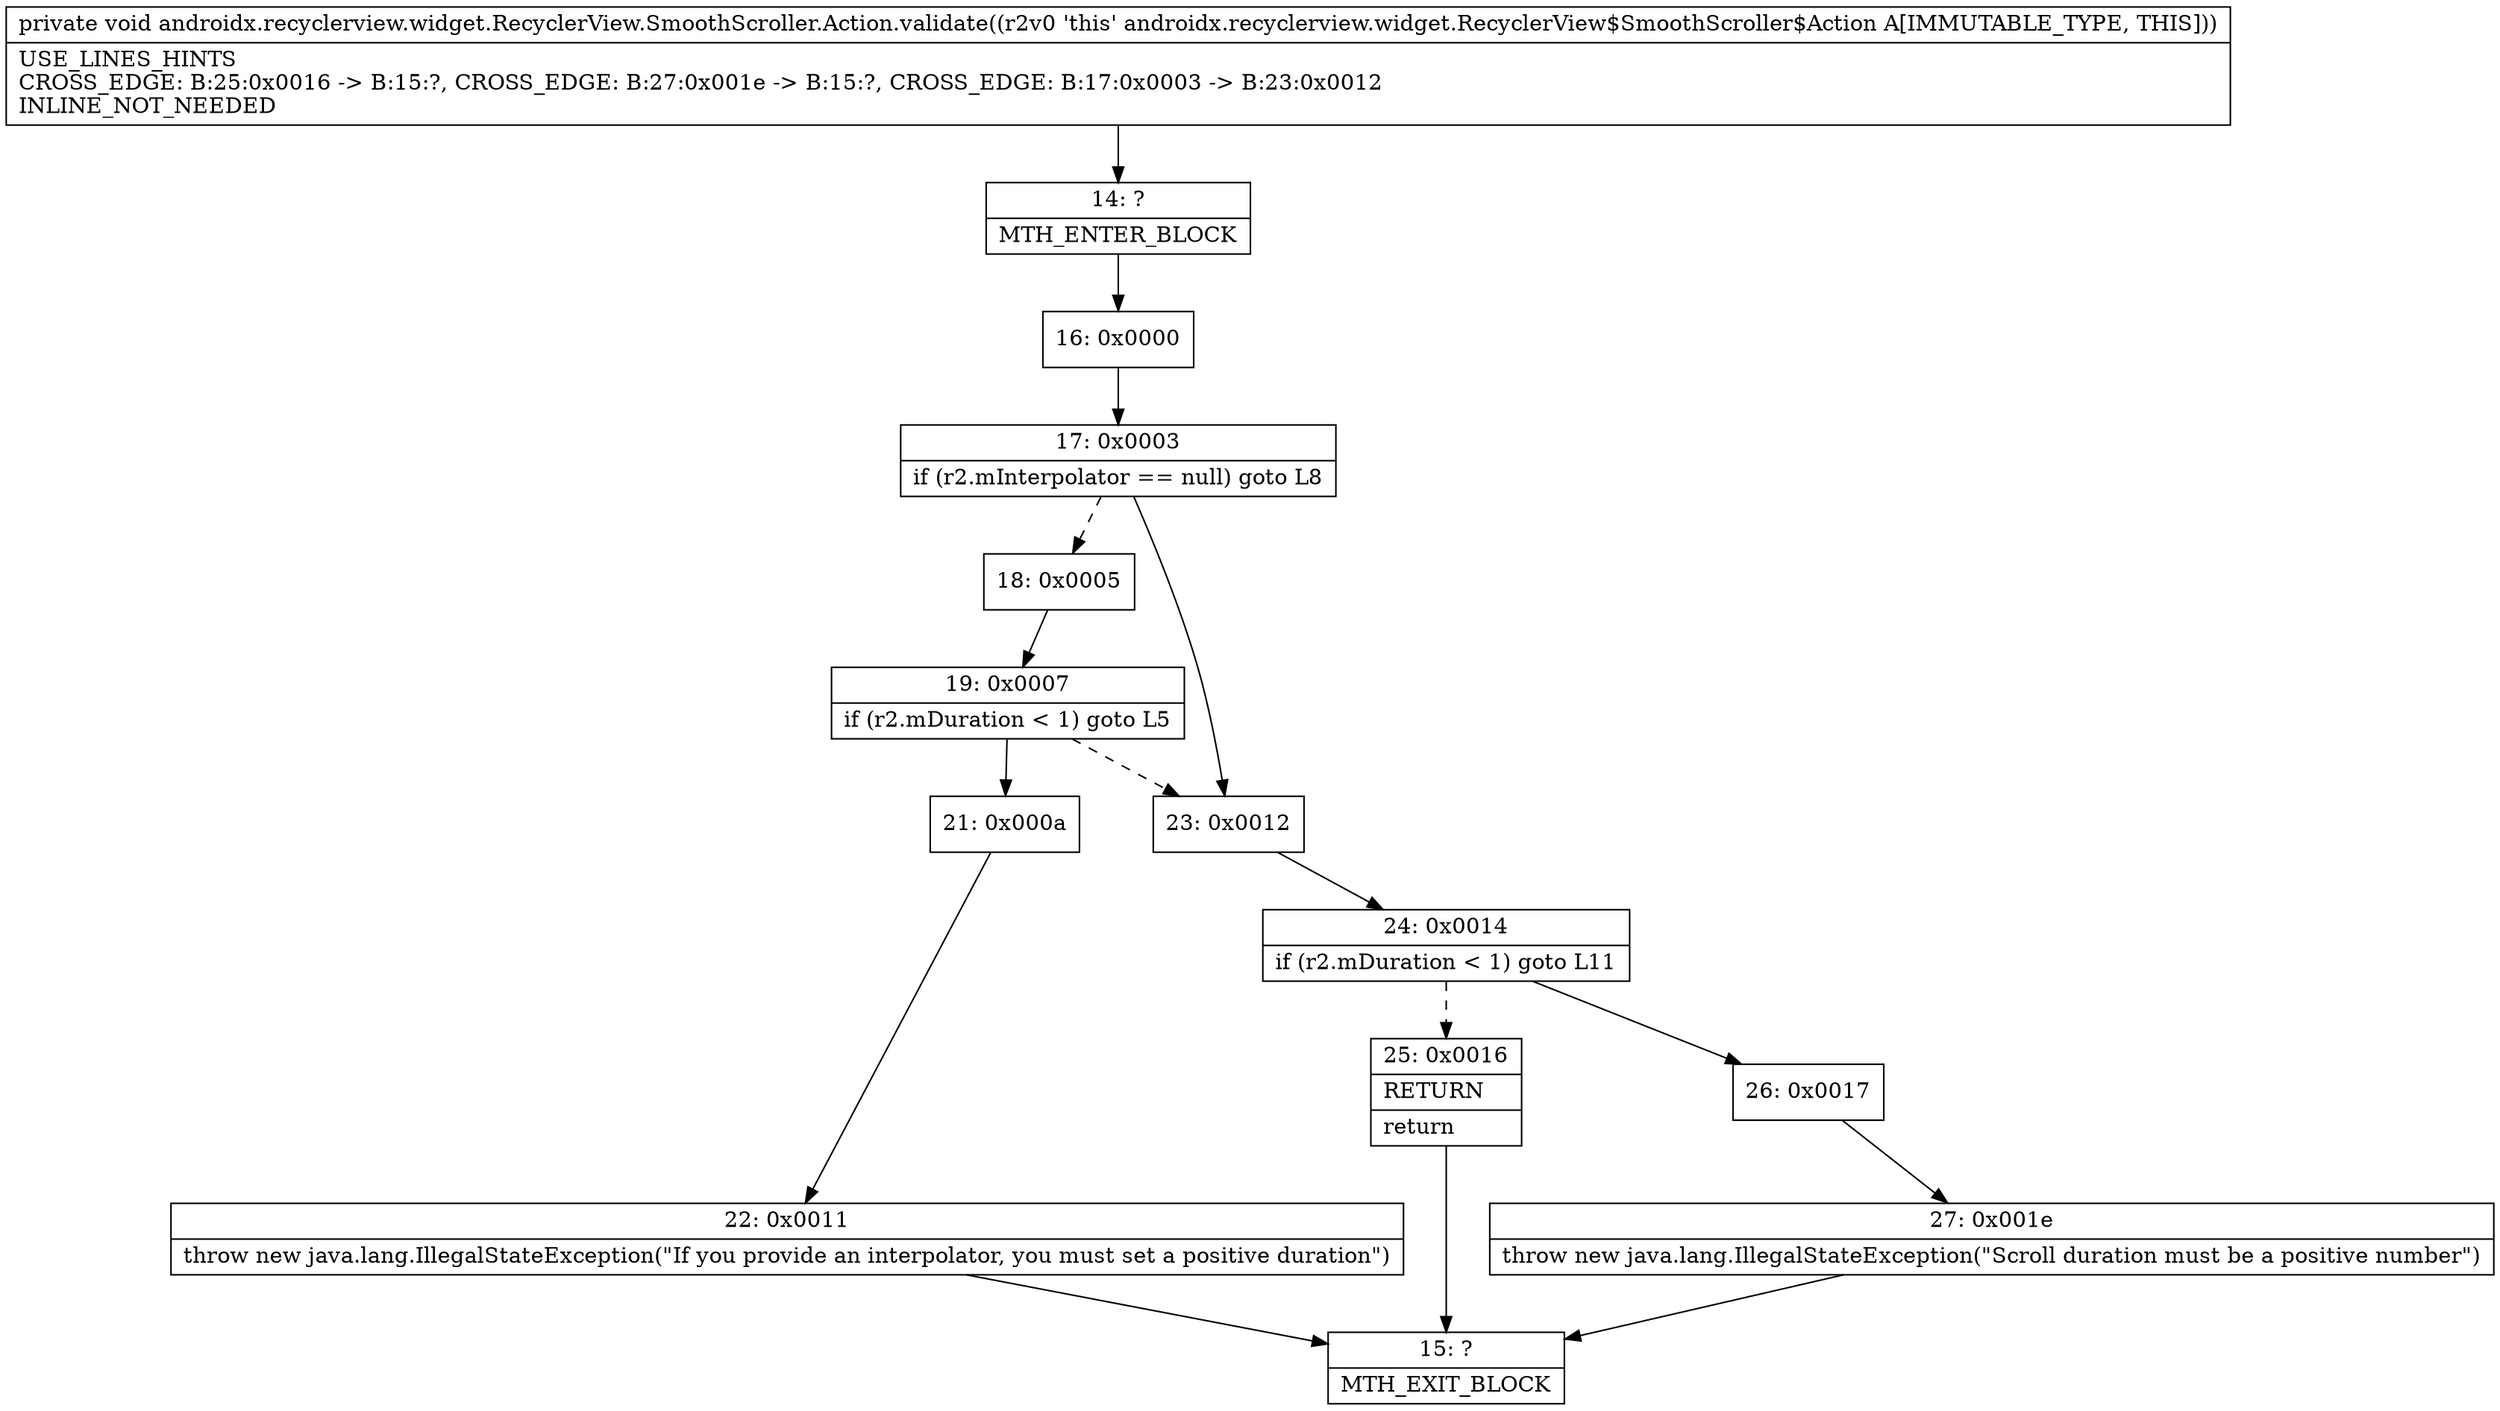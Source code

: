 digraph "CFG forandroidx.recyclerview.widget.RecyclerView.SmoothScroller.Action.validate()V" {
Node_14 [shape=record,label="{14\:\ ?|MTH_ENTER_BLOCK\l}"];
Node_16 [shape=record,label="{16\:\ 0x0000}"];
Node_17 [shape=record,label="{17\:\ 0x0003|if (r2.mInterpolator == null) goto L8\l}"];
Node_18 [shape=record,label="{18\:\ 0x0005}"];
Node_19 [shape=record,label="{19\:\ 0x0007|if (r2.mDuration \< 1) goto L5\l}"];
Node_21 [shape=record,label="{21\:\ 0x000a}"];
Node_22 [shape=record,label="{22\:\ 0x0011|throw new java.lang.IllegalStateException(\"If you provide an interpolator, you must set a positive duration\")\l}"];
Node_15 [shape=record,label="{15\:\ ?|MTH_EXIT_BLOCK\l}"];
Node_23 [shape=record,label="{23\:\ 0x0012}"];
Node_24 [shape=record,label="{24\:\ 0x0014|if (r2.mDuration \< 1) goto L11\l}"];
Node_25 [shape=record,label="{25\:\ 0x0016|RETURN\l|return\l}"];
Node_26 [shape=record,label="{26\:\ 0x0017}"];
Node_27 [shape=record,label="{27\:\ 0x001e|throw new java.lang.IllegalStateException(\"Scroll duration must be a positive number\")\l}"];
MethodNode[shape=record,label="{private void androidx.recyclerview.widget.RecyclerView.SmoothScroller.Action.validate((r2v0 'this' androidx.recyclerview.widget.RecyclerView$SmoothScroller$Action A[IMMUTABLE_TYPE, THIS]))  | USE_LINES_HINTS\lCROSS_EDGE: B:25:0x0016 \-\> B:15:?, CROSS_EDGE: B:27:0x001e \-\> B:15:?, CROSS_EDGE: B:17:0x0003 \-\> B:23:0x0012\lINLINE_NOT_NEEDED\l}"];
MethodNode -> Node_14;Node_14 -> Node_16;
Node_16 -> Node_17;
Node_17 -> Node_18[style=dashed];
Node_17 -> Node_23;
Node_18 -> Node_19;
Node_19 -> Node_21;
Node_19 -> Node_23[style=dashed];
Node_21 -> Node_22;
Node_22 -> Node_15;
Node_23 -> Node_24;
Node_24 -> Node_25[style=dashed];
Node_24 -> Node_26;
Node_25 -> Node_15;
Node_26 -> Node_27;
Node_27 -> Node_15;
}

